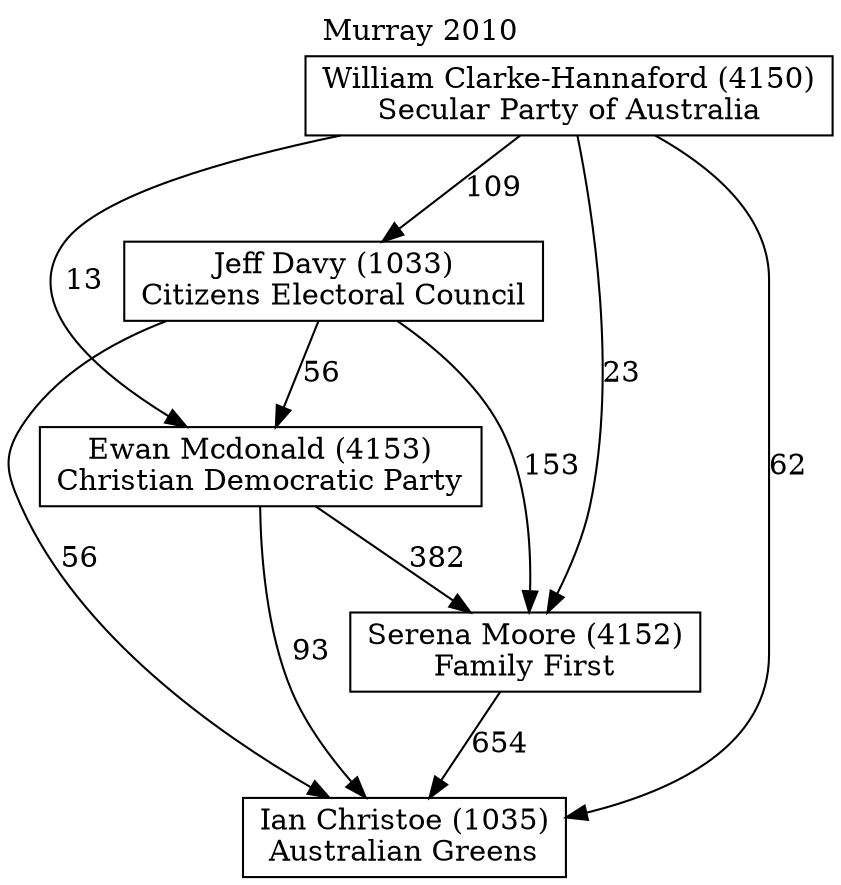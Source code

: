 // House preference flow
digraph "Ian Christoe (1035)_Murray_2010" {
	graph [label="Murray 2010" labelloc=t mclimit=10]
	node [shape=box]
	"Ewan Mcdonald (4153)" [label="Ewan Mcdonald (4153)
Christian Democratic Party"]
	"Ian Christoe (1035)" [label="Ian Christoe (1035)
Australian Greens"]
	"Jeff Davy (1033)" [label="Jeff Davy (1033)
Citizens Electoral Council"]
	"Serena Moore (4152)" [label="Serena Moore (4152)
Family First"]
	"William Clarke-Hannaford (4150)" [label="William Clarke-Hannaford (4150)
Secular Party of Australia"]
	"Ewan Mcdonald (4153)" -> "Ian Christoe (1035)" [label=93]
	"Ewan Mcdonald (4153)" -> "Serena Moore (4152)" [label=382]
	"Jeff Davy (1033)" -> "Ewan Mcdonald (4153)" [label=56]
	"Jeff Davy (1033)" -> "Ian Christoe (1035)" [label=56]
	"Jeff Davy (1033)" -> "Serena Moore (4152)" [label=153]
	"Serena Moore (4152)" -> "Ian Christoe (1035)" [label=654]
	"William Clarke-Hannaford (4150)" -> "Ewan Mcdonald (4153)" [label=13]
	"William Clarke-Hannaford (4150)" -> "Ian Christoe (1035)" [label=62]
	"William Clarke-Hannaford (4150)" -> "Jeff Davy (1033)" [label=109]
	"William Clarke-Hannaford (4150)" -> "Serena Moore (4152)" [label=23]
}
